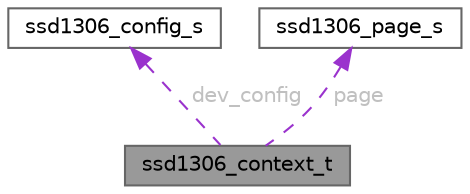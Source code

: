 digraph "ssd1306_context_t"
{
 // LATEX_PDF_SIZE
  bgcolor="transparent";
  edge [fontname=Helvetica,fontsize=10,labelfontname=Helvetica,labelfontsize=10];
  node [fontname=Helvetica,fontsize=10,shape=box,height=0.2,width=0.4];
  Node1 [id="Node000001",label="ssd1306_context_t",height=0.2,width=0.4,color="gray40", fillcolor="grey60", style="filled", fontcolor="black",tooltip="SSD1306 context structure."];
  Node2 -> Node1 [id="edge1_Node000001_Node000002",dir="back",color="darkorchid3",style="dashed",tooltip=" ",label=" dev_config",fontcolor="grey" ];
  Node2 [id="Node000002",label="ssd1306_config_s",height=0.2,width=0.4,color="gray40", fillcolor="white", style="filled",URL="$structssd1306__config__s.html",tooltip="SSD1306 configuration structure definition."];
  Node3 -> Node1 [id="edge2_Node000001_Node000003",dir="back",color="darkorchid3",style="dashed",tooltip=" ",label=" page",fontcolor="grey" ];
  Node3 [id="Node000003",label="ssd1306_page_s",height=0.2,width=0.4,color="gray40", fillcolor="white", style="filled",URL="$structssd1306__page__s.html",tooltip="SSD1306 page structure definition."];
}
